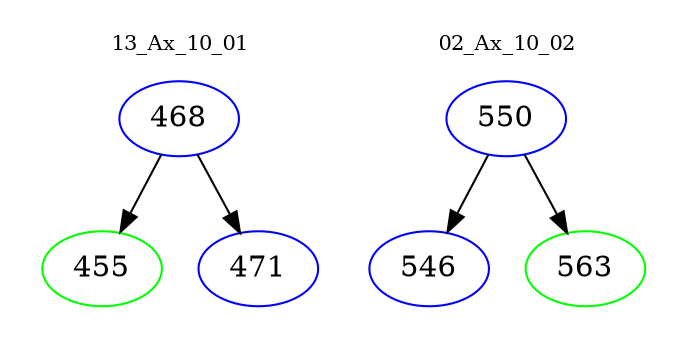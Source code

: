 digraph{
subgraph cluster_0 {
color = white
label = "13_Ax_10_01";
fontsize=10;
T0_468 [label="468", color="blue"]
T0_468 -> T0_455 [color="black"]
T0_455 [label="455", color="green"]
T0_468 -> T0_471 [color="black"]
T0_471 [label="471", color="blue"]
}
subgraph cluster_1 {
color = white
label = "02_Ax_10_02";
fontsize=10;
T1_550 [label="550", color="blue"]
T1_550 -> T1_546 [color="black"]
T1_546 [label="546", color="blue"]
T1_550 -> T1_563 [color="black"]
T1_563 [label="563", color="green"]
}
}
